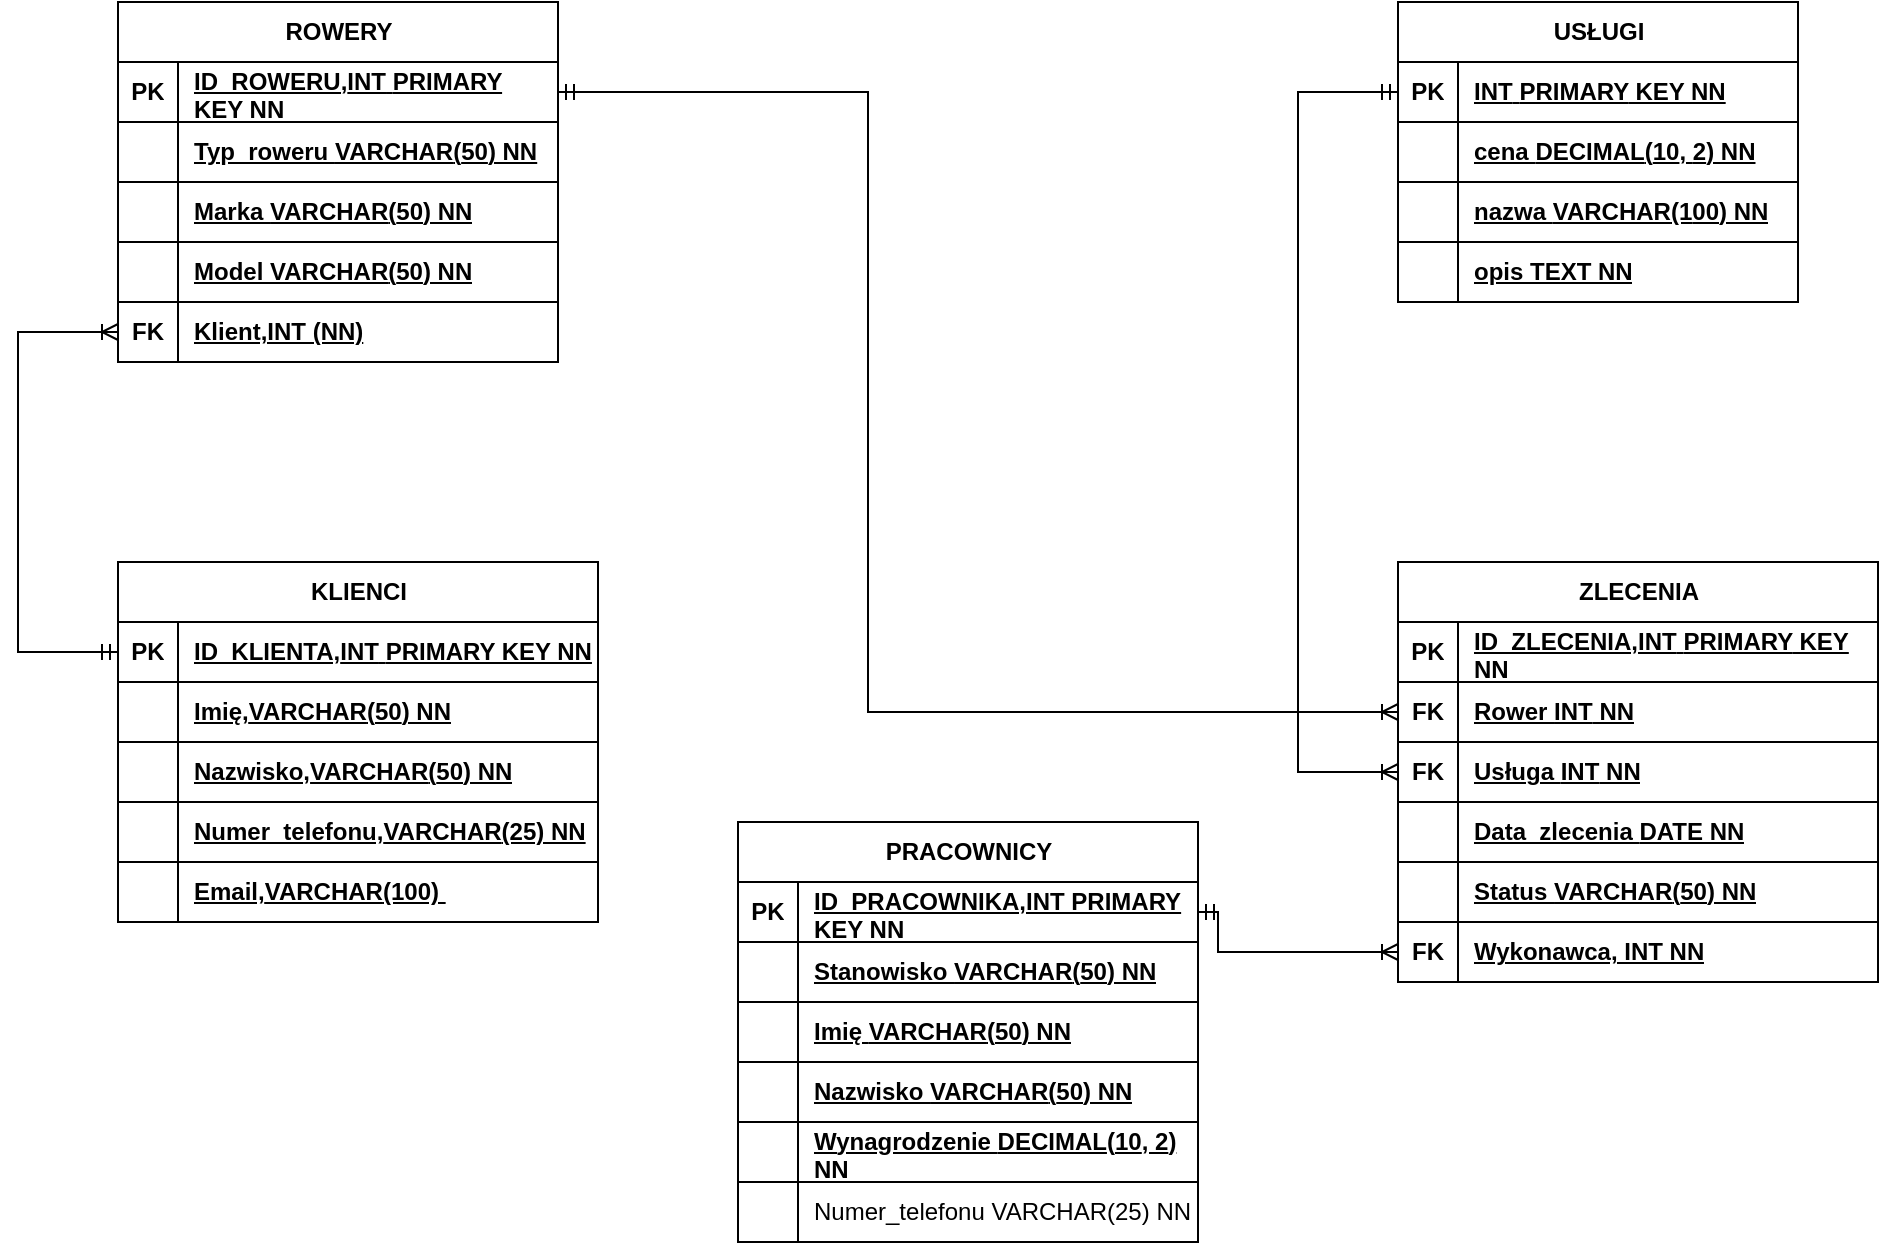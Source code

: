 <mxfile version="24.8.6">
  <diagram name="Strona-1" id="8ibdmvi7sNxHpmbqE_NX">
    <mxGraphModel dx="1434" dy="774" grid="1" gridSize="10" guides="1" tooltips="1" connect="1" arrows="1" fold="1" page="1" pageScale="1" pageWidth="827" pageHeight="1169" math="0" shadow="0">
      <root>
        <mxCell id="0" />
        <mxCell id="1" parent="0" />
        <mxCell id="iEeEjpg9sRzOM_EjDPLy-1" value="ROWERY" style="shape=table;startSize=30;container=1;collapsible=1;childLayout=tableLayout;fixedRows=1;rowLines=0;fontStyle=1;align=center;resizeLast=1;html=1;" parent="1" vertex="1">
          <mxGeometry x="120" y="40" width="220" height="180" as="geometry" />
        </mxCell>
        <mxCell id="iEeEjpg9sRzOM_EjDPLy-62" style="shape=tableRow;horizontal=0;startSize=0;swimlaneHead=0;swimlaneBody=0;fillColor=none;collapsible=0;dropTarget=0;points=[[0,0.5],[1,0.5]];portConstraint=eastwest;top=0;left=0;right=0;bottom=1;" parent="iEeEjpg9sRzOM_EjDPLy-1" vertex="1">
          <mxGeometry y="30" width="220" height="30" as="geometry" />
        </mxCell>
        <mxCell id="iEeEjpg9sRzOM_EjDPLy-63" value="PK" style="shape=partialRectangle;connectable=0;fillColor=none;top=0;left=0;bottom=0;right=0;fontStyle=1;overflow=hidden;whiteSpace=wrap;html=1;" parent="iEeEjpg9sRzOM_EjDPLy-62" vertex="1">
          <mxGeometry width="30" height="30" as="geometry">
            <mxRectangle width="30" height="30" as="alternateBounds" />
          </mxGeometry>
        </mxCell>
        <mxCell id="iEeEjpg9sRzOM_EjDPLy-64" value="ID_ROWERU,&lt;span class=&quot;hljs-type&quot;&gt;INT&lt;/span&gt; &lt;span class=&quot;hljs-keyword&quot;&gt;PRIMARY&lt;/span&gt; KEY NN" style="shape=partialRectangle;connectable=0;fillColor=none;top=0;left=0;bottom=0;right=0;align=left;spacingLeft=6;fontStyle=5;overflow=hidden;whiteSpace=wrap;html=1;" parent="iEeEjpg9sRzOM_EjDPLy-62" vertex="1">
          <mxGeometry x="30" width="190" height="30" as="geometry">
            <mxRectangle width="190" height="30" as="alternateBounds" />
          </mxGeometry>
        </mxCell>
        <mxCell id="iEeEjpg9sRzOM_EjDPLy-59" style="shape=tableRow;horizontal=0;startSize=0;swimlaneHead=0;swimlaneBody=0;fillColor=none;collapsible=0;dropTarget=0;points=[[0,0.5],[1,0.5]];portConstraint=eastwest;top=0;left=0;right=0;bottom=1;" parent="iEeEjpg9sRzOM_EjDPLy-1" vertex="1">
          <mxGeometry y="60" width="220" height="30" as="geometry" />
        </mxCell>
        <mxCell id="iEeEjpg9sRzOM_EjDPLy-60" style="shape=partialRectangle;connectable=0;fillColor=none;top=0;left=0;bottom=0;right=0;fontStyle=1;overflow=hidden;whiteSpace=wrap;html=1;" parent="iEeEjpg9sRzOM_EjDPLy-59" vertex="1">
          <mxGeometry width="30" height="30" as="geometry">
            <mxRectangle width="30" height="30" as="alternateBounds" />
          </mxGeometry>
        </mxCell>
        <mxCell id="iEeEjpg9sRzOM_EjDPLy-61" value="Typ_roweru&amp;nbsp;&lt;span class=&quot;hljs-type&quot;&gt;VARCHAR&lt;/span&gt;(&lt;span class=&quot;hljs-number&quot;&gt;50&lt;/span&gt;) NN" style="shape=partialRectangle;connectable=0;fillColor=none;top=0;left=0;bottom=0;right=0;align=left;spacingLeft=6;fontStyle=5;overflow=hidden;whiteSpace=wrap;html=1;" parent="iEeEjpg9sRzOM_EjDPLy-59" vertex="1">
          <mxGeometry x="30" width="190" height="30" as="geometry">
            <mxRectangle width="190" height="30" as="alternateBounds" />
          </mxGeometry>
        </mxCell>
        <mxCell id="iEeEjpg9sRzOM_EjDPLy-21" style="shape=tableRow;horizontal=0;startSize=0;swimlaneHead=0;swimlaneBody=0;fillColor=none;collapsible=0;dropTarget=0;points=[[0,0.5],[1,0.5]];portConstraint=eastwest;top=0;left=0;right=0;bottom=1;" parent="iEeEjpg9sRzOM_EjDPLy-1" vertex="1">
          <mxGeometry y="90" width="220" height="30" as="geometry" />
        </mxCell>
        <mxCell id="iEeEjpg9sRzOM_EjDPLy-22" value="" style="shape=partialRectangle;connectable=0;fillColor=none;top=0;left=0;bottom=0;right=0;fontStyle=1;overflow=hidden;whiteSpace=wrap;html=1;" parent="iEeEjpg9sRzOM_EjDPLy-21" vertex="1">
          <mxGeometry width="30" height="30" as="geometry">
            <mxRectangle width="30" height="30" as="alternateBounds" />
          </mxGeometry>
        </mxCell>
        <mxCell id="iEeEjpg9sRzOM_EjDPLy-23" value="Marka&amp;nbsp;&lt;span class=&quot;hljs-type&quot;&gt;VARCHAR&lt;/span&gt;(&lt;span class=&quot;hljs-number&quot;&gt;50&lt;/span&gt;) NN" style="shape=partialRectangle;connectable=0;fillColor=none;top=0;left=0;bottom=0;right=0;align=left;spacingLeft=6;fontStyle=5;overflow=hidden;whiteSpace=wrap;html=1;" parent="iEeEjpg9sRzOM_EjDPLy-21" vertex="1">
          <mxGeometry x="30" width="190" height="30" as="geometry">
            <mxRectangle width="190" height="30" as="alternateBounds" />
          </mxGeometry>
        </mxCell>
        <mxCell id="iEeEjpg9sRzOM_EjDPLy-18" style="shape=tableRow;horizontal=0;startSize=0;swimlaneHead=0;swimlaneBody=0;fillColor=none;collapsible=0;dropTarget=0;points=[[0,0.5],[1,0.5]];portConstraint=eastwest;top=0;left=0;right=0;bottom=1;" parent="iEeEjpg9sRzOM_EjDPLy-1" vertex="1">
          <mxGeometry y="120" width="220" height="30" as="geometry" />
        </mxCell>
        <mxCell id="iEeEjpg9sRzOM_EjDPLy-19" value="" style="shape=partialRectangle;connectable=0;fillColor=none;top=0;left=0;bottom=0;right=0;fontStyle=1;overflow=hidden;whiteSpace=wrap;html=1;" parent="iEeEjpg9sRzOM_EjDPLy-18" vertex="1">
          <mxGeometry width="30" height="30" as="geometry">
            <mxRectangle width="30" height="30" as="alternateBounds" />
          </mxGeometry>
        </mxCell>
        <mxCell id="iEeEjpg9sRzOM_EjDPLy-20" value="Model&amp;nbsp;&lt;span class=&quot;hljs-type&quot;&gt;VARCHAR&lt;/span&gt;(&lt;span class=&quot;hljs-number&quot;&gt;50&lt;/span&gt;) NN" style="shape=partialRectangle;connectable=0;fillColor=none;top=0;left=0;bottom=0;right=0;align=left;spacingLeft=6;fontStyle=5;overflow=hidden;whiteSpace=wrap;html=1;" parent="iEeEjpg9sRzOM_EjDPLy-18" vertex="1">
          <mxGeometry x="30" width="190" height="30" as="geometry">
            <mxRectangle width="190" height="30" as="alternateBounds" />
          </mxGeometry>
        </mxCell>
        <mxCell id="iEeEjpg9sRzOM_EjDPLy-2" value="" style="shape=tableRow;horizontal=0;startSize=0;swimlaneHead=0;swimlaneBody=0;fillColor=none;collapsible=0;dropTarget=0;points=[[0,0.5],[1,0.5]];portConstraint=eastwest;top=0;left=0;right=0;bottom=1;" parent="iEeEjpg9sRzOM_EjDPLy-1" vertex="1">
          <mxGeometry y="150" width="220" height="30" as="geometry" />
        </mxCell>
        <mxCell id="iEeEjpg9sRzOM_EjDPLy-3" value="FK" style="shape=partialRectangle;connectable=0;fillColor=none;top=0;left=0;bottom=0;right=0;fontStyle=1;overflow=hidden;whiteSpace=wrap;html=1;" parent="iEeEjpg9sRzOM_EjDPLy-2" vertex="1">
          <mxGeometry width="30" height="30" as="geometry">
            <mxRectangle width="30" height="30" as="alternateBounds" />
          </mxGeometry>
        </mxCell>
        <mxCell id="iEeEjpg9sRzOM_EjDPLy-4" value="Klient,INT (NN)" style="shape=partialRectangle;connectable=0;fillColor=none;top=0;left=0;bottom=0;right=0;align=left;spacingLeft=6;fontStyle=5;overflow=hidden;whiteSpace=wrap;html=1;" parent="iEeEjpg9sRzOM_EjDPLy-2" vertex="1">
          <mxGeometry x="30" width="190" height="30" as="geometry">
            <mxRectangle width="190" height="30" as="alternateBounds" />
          </mxGeometry>
        </mxCell>
        <mxCell id="iEeEjpg9sRzOM_EjDPLy-65" value="KLIENCI" style="shape=table;startSize=30;container=1;collapsible=1;childLayout=tableLayout;fixedRows=1;rowLines=0;fontStyle=1;align=center;resizeLast=1;html=1;" parent="1" vertex="1">
          <mxGeometry x="120" y="320" width="240" height="180" as="geometry" />
        </mxCell>
        <mxCell id="iEeEjpg9sRzOM_EjDPLy-90" style="shape=tableRow;horizontal=0;startSize=0;swimlaneHead=0;swimlaneBody=0;fillColor=none;collapsible=0;dropTarget=0;points=[[0,0.5],[1,0.5]];portConstraint=eastwest;top=0;left=0;right=0;bottom=1;" parent="iEeEjpg9sRzOM_EjDPLy-65" vertex="1">
          <mxGeometry y="30" width="240" height="30" as="geometry" />
        </mxCell>
        <mxCell id="iEeEjpg9sRzOM_EjDPLy-91" value="PK" style="shape=partialRectangle;connectable=0;fillColor=none;top=0;left=0;bottom=0;right=0;fontStyle=1;overflow=hidden;whiteSpace=wrap;html=1;" parent="iEeEjpg9sRzOM_EjDPLy-90" vertex="1">
          <mxGeometry width="30" height="30" as="geometry">
            <mxRectangle width="30" height="30" as="alternateBounds" />
          </mxGeometry>
        </mxCell>
        <mxCell id="iEeEjpg9sRzOM_EjDPLy-92" value="ID_KLIENTA,&lt;span class=&quot;hljs-type&quot;&gt;INT&lt;/span&gt; &lt;span class=&quot;hljs-keyword&quot;&gt;PRIMARY&lt;/span&gt; KEY NN" style="shape=partialRectangle;connectable=0;fillColor=none;top=0;left=0;bottom=0;right=0;align=left;spacingLeft=6;fontStyle=5;overflow=hidden;whiteSpace=wrap;html=1;" parent="iEeEjpg9sRzOM_EjDPLy-90" vertex="1">
          <mxGeometry x="30" width="210" height="30" as="geometry">
            <mxRectangle width="210" height="30" as="alternateBounds" />
          </mxGeometry>
        </mxCell>
        <mxCell id="iEeEjpg9sRzOM_EjDPLy-87" style="shape=tableRow;horizontal=0;startSize=0;swimlaneHead=0;swimlaneBody=0;fillColor=none;collapsible=0;dropTarget=0;points=[[0,0.5],[1,0.5]];portConstraint=eastwest;top=0;left=0;right=0;bottom=1;" parent="iEeEjpg9sRzOM_EjDPLy-65" vertex="1">
          <mxGeometry y="60" width="240" height="30" as="geometry" />
        </mxCell>
        <mxCell id="iEeEjpg9sRzOM_EjDPLy-88" style="shape=partialRectangle;connectable=0;fillColor=none;top=0;left=0;bottom=0;right=0;fontStyle=1;overflow=hidden;whiteSpace=wrap;html=1;" parent="iEeEjpg9sRzOM_EjDPLy-87" vertex="1">
          <mxGeometry width="30" height="30" as="geometry">
            <mxRectangle width="30" height="30" as="alternateBounds" />
          </mxGeometry>
        </mxCell>
        <mxCell id="iEeEjpg9sRzOM_EjDPLy-89" value="Imię,&lt;span class=&quot;hljs-type&quot;&gt;VARCHAR&lt;/span&gt;(&lt;span class=&quot;hljs-number&quot;&gt;50&lt;/span&gt;) NN" style="shape=partialRectangle;connectable=0;fillColor=none;top=0;left=0;bottom=0;right=0;align=left;spacingLeft=6;fontStyle=5;overflow=hidden;whiteSpace=wrap;html=1;" parent="iEeEjpg9sRzOM_EjDPLy-87" vertex="1">
          <mxGeometry x="30" width="210" height="30" as="geometry">
            <mxRectangle width="210" height="30" as="alternateBounds" />
          </mxGeometry>
        </mxCell>
        <mxCell id="iEeEjpg9sRzOM_EjDPLy-84" style="shape=tableRow;horizontal=0;startSize=0;swimlaneHead=0;swimlaneBody=0;fillColor=none;collapsible=0;dropTarget=0;points=[[0,0.5],[1,0.5]];portConstraint=eastwest;top=0;left=0;right=0;bottom=1;" parent="iEeEjpg9sRzOM_EjDPLy-65" vertex="1">
          <mxGeometry y="90" width="240" height="30" as="geometry" />
        </mxCell>
        <mxCell id="iEeEjpg9sRzOM_EjDPLy-85" style="shape=partialRectangle;connectable=0;fillColor=none;top=0;left=0;bottom=0;right=0;fontStyle=1;overflow=hidden;whiteSpace=wrap;html=1;" parent="iEeEjpg9sRzOM_EjDPLy-84" vertex="1">
          <mxGeometry width="30" height="30" as="geometry">
            <mxRectangle width="30" height="30" as="alternateBounds" />
          </mxGeometry>
        </mxCell>
        <mxCell id="iEeEjpg9sRzOM_EjDPLy-86" value="Nazwisko,&lt;span class=&quot;hljs-type&quot;&gt;VARCHAR&lt;/span&gt;(&lt;span class=&quot;hljs-number&quot;&gt;50&lt;/span&gt;) NN" style="shape=partialRectangle;connectable=0;fillColor=none;top=0;left=0;bottom=0;right=0;align=left;spacingLeft=6;fontStyle=5;overflow=hidden;whiteSpace=wrap;html=1;" parent="iEeEjpg9sRzOM_EjDPLy-84" vertex="1">
          <mxGeometry x="30" width="210" height="30" as="geometry">
            <mxRectangle width="210" height="30" as="alternateBounds" />
          </mxGeometry>
        </mxCell>
        <mxCell id="iEeEjpg9sRzOM_EjDPLy-81" style="shape=tableRow;horizontal=0;startSize=0;swimlaneHead=0;swimlaneBody=0;fillColor=none;collapsible=0;dropTarget=0;points=[[0,0.5],[1,0.5]];portConstraint=eastwest;top=0;left=0;right=0;bottom=1;" parent="iEeEjpg9sRzOM_EjDPLy-65" vertex="1">
          <mxGeometry y="120" width="240" height="30" as="geometry" />
        </mxCell>
        <mxCell id="iEeEjpg9sRzOM_EjDPLy-82" style="shape=partialRectangle;connectable=0;fillColor=none;top=0;left=0;bottom=0;right=0;fontStyle=1;overflow=hidden;whiteSpace=wrap;html=1;" parent="iEeEjpg9sRzOM_EjDPLy-81" vertex="1">
          <mxGeometry width="30" height="30" as="geometry">
            <mxRectangle width="30" height="30" as="alternateBounds" />
          </mxGeometry>
        </mxCell>
        <mxCell id="iEeEjpg9sRzOM_EjDPLy-83" value="Numer_telefonu,&lt;span class=&quot;hljs-type&quot;&gt;VARCHAR&lt;/span&gt;(25) NN" style="shape=partialRectangle;connectable=0;fillColor=none;top=0;left=0;bottom=0;right=0;align=left;spacingLeft=6;fontStyle=5;overflow=hidden;whiteSpace=wrap;html=1;" parent="iEeEjpg9sRzOM_EjDPLy-81" vertex="1">
          <mxGeometry x="30" width="210" height="30" as="geometry">
            <mxRectangle width="210" height="30" as="alternateBounds" />
          </mxGeometry>
        </mxCell>
        <mxCell id="iEeEjpg9sRzOM_EjDPLy-78" style="shape=tableRow;horizontal=0;startSize=0;swimlaneHead=0;swimlaneBody=0;fillColor=none;collapsible=0;dropTarget=0;points=[[0,0.5],[1,0.5]];portConstraint=eastwest;top=0;left=0;right=0;bottom=1;" parent="iEeEjpg9sRzOM_EjDPLy-65" vertex="1">
          <mxGeometry y="150" width="240" height="30" as="geometry" />
        </mxCell>
        <mxCell id="iEeEjpg9sRzOM_EjDPLy-79" style="shape=partialRectangle;connectable=0;fillColor=none;top=0;left=0;bottom=0;right=0;fontStyle=1;overflow=hidden;whiteSpace=wrap;html=1;" parent="iEeEjpg9sRzOM_EjDPLy-78" vertex="1">
          <mxGeometry width="30" height="30" as="geometry">
            <mxRectangle width="30" height="30" as="alternateBounds" />
          </mxGeometry>
        </mxCell>
        <mxCell id="iEeEjpg9sRzOM_EjDPLy-80" value="Email,&lt;span class=&quot;hljs-type&quot;&gt;VARCHAR&lt;/span&gt;(100)&amp;nbsp;" style="shape=partialRectangle;connectable=0;fillColor=none;top=0;left=0;bottom=0;right=0;align=left;spacingLeft=6;fontStyle=5;overflow=hidden;whiteSpace=wrap;html=1;" parent="iEeEjpg9sRzOM_EjDPLy-78" vertex="1">
          <mxGeometry x="30" width="210" height="30" as="geometry">
            <mxRectangle width="210" height="30" as="alternateBounds" />
          </mxGeometry>
        </mxCell>
        <mxCell id="iEeEjpg9sRzOM_EjDPLy-109" value="USŁUGI" style="shape=table;startSize=30;container=1;collapsible=1;childLayout=tableLayout;fixedRows=1;rowLines=0;fontStyle=1;align=center;resizeLast=1;html=1;" parent="1" vertex="1">
          <mxGeometry x="760" y="40" width="200" height="150" as="geometry" />
        </mxCell>
        <mxCell id="iEeEjpg9sRzOM_EjDPLy-110" style="shape=tableRow;horizontal=0;startSize=0;swimlaneHead=0;swimlaneBody=0;fillColor=none;collapsible=0;dropTarget=0;points=[[0,0.5],[1,0.5]];portConstraint=eastwest;top=0;left=0;right=0;bottom=1;" parent="iEeEjpg9sRzOM_EjDPLy-109" vertex="1">
          <mxGeometry y="30" width="200" height="30" as="geometry" />
        </mxCell>
        <mxCell id="iEeEjpg9sRzOM_EjDPLy-111" value="PK" style="shape=partialRectangle;connectable=0;fillColor=none;top=0;left=0;bottom=0;right=0;fontStyle=1;overflow=hidden;whiteSpace=wrap;html=1;" parent="iEeEjpg9sRzOM_EjDPLy-110" vertex="1">
          <mxGeometry width="30" height="30" as="geometry">
            <mxRectangle width="30" height="30" as="alternateBounds" />
          </mxGeometry>
        </mxCell>
        <mxCell id="iEeEjpg9sRzOM_EjDPLy-112" value="&lt;span class=&quot;hljs-type&quot;&gt;INT&lt;/span&gt; &lt;span class=&quot;hljs-keyword&quot;&gt;PRIMARY&lt;/span&gt; KEY NN" style="shape=partialRectangle;connectable=0;fillColor=none;top=0;left=0;bottom=0;right=0;align=left;spacingLeft=6;fontStyle=5;overflow=hidden;whiteSpace=wrap;html=1;" parent="iEeEjpg9sRzOM_EjDPLy-110" vertex="1">
          <mxGeometry x="30" width="170" height="30" as="geometry">
            <mxRectangle width="170" height="30" as="alternateBounds" />
          </mxGeometry>
        </mxCell>
        <mxCell id="iEeEjpg9sRzOM_EjDPLy-113" style="shape=tableRow;horizontal=0;startSize=0;swimlaneHead=0;swimlaneBody=0;fillColor=none;collapsible=0;dropTarget=0;points=[[0,0.5],[1,0.5]];portConstraint=eastwest;top=0;left=0;right=0;bottom=1;" parent="iEeEjpg9sRzOM_EjDPLy-109" vertex="1">
          <mxGeometry y="60" width="200" height="30" as="geometry" />
        </mxCell>
        <mxCell id="iEeEjpg9sRzOM_EjDPLy-114" style="shape=partialRectangle;connectable=0;fillColor=none;top=0;left=0;bottom=0;right=0;fontStyle=1;overflow=hidden;whiteSpace=wrap;html=1;" parent="iEeEjpg9sRzOM_EjDPLy-113" vertex="1">
          <mxGeometry width="30" height="30" as="geometry">
            <mxRectangle width="30" height="30" as="alternateBounds" />
          </mxGeometry>
        </mxCell>
        <mxCell id="iEeEjpg9sRzOM_EjDPLy-115" value="cena&amp;nbsp;&lt;span class=&quot;hljs-type&quot;&gt;DECIMAL&lt;/span&gt;(&lt;span class=&quot;hljs-number&quot;&gt;10&lt;/span&gt;, &lt;span class=&quot;hljs-number&quot;&gt;2&lt;/span&gt;) NN" style="shape=partialRectangle;connectable=0;fillColor=none;top=0;left=0;bottom=0;right=0;align=left;spacingLeft=6;fontStyle=5;overflow=hidden;whiteSpace=wrap;html=1;" parent="iEeEjpg9sRzOM_EjDPLy-113" vertex="1">
          <mxGeometry x="30" width="170" height="30" as="geometry">
            <mxRectangle width="170" height="30" as="alternateBounds" />
          </mxGeometry>
        </mxCell>
        <mxCell id="iEeEjpg9sRzOM_EjDPLy-116" style="shape=tableRow;horizontal=0;startSize=0;swimlaneHead=0;swimlaneBody=0;fillColor=none;collapsible=0;dropTarget=0;points=[[0,0.5],[1,0.5]];portConstraint=eastwest;top=0;left=0;right=0;bottom=1;" parent="iEeEjpg9sRzOM_EjDPLy-109" vertex="1">
          <mxGeometry y="90" width="200" height="30" as="geometry" />
        </mxCell>
        <mxCell id="iEeEjpg9sRzOM_EjDPLy-117" value="" style="shape=partialRectangle;connectable=0;fillColor=none;top=0;left=0;bottom=0;right=0;fontStyle=1;overflow=hidden;whiteSpace=wrap;html=1;" parent="iEeEjpg9sRzOM_EjDPLy-116" vertex="1">
          <mxGeometry width="30" height="30" as="geometry">
            <mxRectangle width="30" height="30" as="alternateBounds" />
          </mxGeometry>
        </mxCell>
        <mxCell id="iEeEjpg9sRzOM_EjDPLy-118" value="nazwa&amp;nbsp;&lt;span class=&quot;hljs-type&quot;&gt;VARCHAR&lt;/span&gt;(1&lt;span class=&quot;hljs-number&quot;&gt;00&lt;/span&gt;) NN" style="shape=partialRectangle;connectable=0;fillColor=none;top=0;left=0;bottom=0;right=0;align=left;spacingLeft=6;fontStyle=5;overflow=hidden;whiteSpace=wrap;html=1;" parent="iEeEjpg9sRzOM_EjDPLy-116" vertex="1">
          <mxGeometry x="30" width="170" height="30" as="geometry">
            <mxRectangle width="170" height="30" as="alternateBounds" />
          </mxGeometry>
        </mxCell>
        <mxCell id="iEeEjpg9sRzOM_EjDPLy-119" style="shape=tableRow;horizontal=0;startSize=0;swimlaneHead=0;swimlaneBody=0;fillColor=none;collapsible=0;dropTarget=0;points=[[0,0.5],[1,0.5]];portConstraint=eastwest;top=0;left=0;right=0;bottom=1;" parent="iEeEjpg9sRzOM_EjDPLy-109" vertex="1">
          <mxGeometry y="120" width="200" height="30" as="geometry" />
        </mxCell>
        <mxCell id="iEeEjpg9sRzOM_EjDPLy-120" value="" style="shape=partialRectangle;connectable=0;fillColor=none;top=0;left=0;bottom=0;right=0;fontStyle=1;overflow=hidden;whiteSpace=wrap;html=1;" parent="iEeEjpg9sRzOM_EjDPLy-119" vertex="1">
          <mxGeometry width="30" height="30" as="geometry">
            <mxRectangle width="30" height="30" as="alternateBounds" />
          </mxGeometry>
        </mxCell>
        <mxCell id="iEeEjpg9sRzOM_EjDPLy-121" value="opis TEXT NN" style="shape=partialRectangle;connectable=0;fillColor=none;top=0;left=0;bottom=0;right=0;align=left;spacingLeft=6;fontStyle=5;overflow=hidden;whiteSpace=wrap;html=1;" parent="iEeEjpg9sRzOM_EjDPLy-119" vertex="1">
          <mxGeometry x="30" width="170" height="30" as="geometry">
            <mxRectangle width="170" height="30" as="alternateBounds" />
          </mxGeometry>
        </mxCell>
        <mxCell id="iEeEjpg9sRzOM_EjDPLy-125" value="ZLECENIA" style="shape=table;startSize=30;container=1;collapsible=1;childLayout=tableLayout;fixedRows=1;rowLines=0;fontStyle=1;align=center;resizeLast=1;html=1;" parent="1" vertex="1">
          <mxGeometry x="760" y="320" width="240" height="210" as="geometry" />
        </mxCell>
        <mxCell id="iEeEjpg9sRzOM_EjDPLy-126" style="shape=tableRow;horizontal=0;startSize=0;swimlaneHead=0;swimlaneBody=0;fillColor=none;collapsible=0;dropTarget=0;points=[[0,0.5],[1,0.5]];portConstraint=eastwest;top=0;left=0;right=0;bottom=1;" parent="iEeEjpg9sRzOM_EjDPLy-125" vertex="1">
          <mxGeometry y="30" width="240" height="30" as="geometry" />
        </mxCell>
        <mxCell id="iEeEjpg9sRzOM_EjDPLy-127" value="PK" style="shape=partialRectangle;connectable=0;fillColor=none;top=0;left=0;bottom=0;right=0;fontStyle=1;overflow=hidden;whiteSpace=wrap;html=1;" parent="iEeEjpg9sRzOM_EjDPLy-126" vertex="1">
          <mxGeometry width="30" height="30" as="geometry">
            <mxRectangle width="30" height="30" as="alternateBounds" />
          </mxGeometry>
        </mxCell>
        <mxCell id="iEeEjpg9sRzOM_EjDPLy-128" value="ID_ZLECENIA,&lt;span class=&quot;hljs-type&quot;&gt;INT&lt;/span&gt; &lt;span class=&quot;hljs-keyword&quot;&gt;PRIMARY&lt;/span&gt; KEY NN" style="shape=partialRectangle;connectable=0;fillColor=none;top=0;left=0;bottom=0;right=0;align=left;spacingLeft=6;fontStyle=5;overflow=hidden;whiteSpace=wrap;html=1;" parent="iEeEjpg9sRzOM_EjDPLy-126" vertex="1">
          <mxGeometry x="30" width="210" height="30" as="geometry">
            <mxRectangle width="210" height="30" as="alternateBounds" />
          </mxGeometry>
        </mxCell>
        <mxCell id="iEeEjpg9sRzOM_EjDPLy-129" style="shape=tableRow;horizontal=0;startSize=0;swimlaneHead=0;swimlaneBody=0;fillColor=none;collapsible=0;dropTarget=0;points=[[0,0.5],[1,0.5]];portConstraint=eastwest;top=0;left=0;right=0;bottom=1;" parent="iEeEjpg9sRzOM_EjDPLy-125" vertex="1">
          <mxGeometry y="60" width="240" height="30" as="geometry" />
        </mxCell>
        <mxCell id="iEeEjpg9sRzOM_EjDPLy-130" value="FK" style="shape=partialRectangle;connectable=0;fillColor=none;top=0;left=0;bottom=0;right=0;fontStyle=1;overflow=hidden;whiteSpace=wrap;html=1;" parent="iEeEjpg9sRzOM_EjDPLy-129" vertex="1">
          <mxGeometry width="30" height="30" as="geometry">
            <mxRectangle width="30" height="30" as="alternateBounds" />
          </mxGeometry>
        </mxCell>
        <mxCell id="iEeEjpg9sRzOM_EjDPLy-131" value="Rower&amp;nbsp;&lt;span class=&quot;hljs-type&quot;&gt;INT&lt;/span&gt; NN" style="shape=partialRectangle;connectable=0;fillColor=none;top=0;left=0;bottom=0;right=0;align=left;spacingLeft=6;fontStyle=5;overflow=hidden;whiteSpace=wrap;html=1;" parent="iEeEjpg9sRzOM_EjDPLy-129" vertex="1">
          <mxGeometry x="30" width="210" height="30" as="geometry">
            <mxRectangle width="210" height="30" as="alternateBounds" />
          </mxGeometry>
        </mxCell>
        <mxCell id="iEeEjpg9sRzOM_EjDPLy-132" style="shape=tableRow;horizontal=0;startSize=0;swimlaneHead=0;swimlaneBody=0;fillColor=none;collapsible=0;dropTarget=0;points=[[0,0.5],[1,0.5]];portConstraint=eastwest;top=0;left=0;right=0;bottom=1;" parent="iEeEjpg9sRzOM_EjDPLy-125" vertex="1">
          <mxGeometry y="90" width="240" height="30" as="geometry" />
        </mxCell>
        <mxCell id="iEeEjpg9sRzOM_EjDPLy-133" value="FK" style="shape=partialRectangle;connectable=0;fillColor=none;top=0;left=0;bottom=0;right=0;fontStyle=1;overflow=hidden;whiteSpace=wrap;html=1;" parent="iEeEjpg9sRzOM_EjDPLy-132" vertex="1">
          <mxGeometry width="30" height="30" as="geometry">
            <mxRectangle width="30" height="30" as="alternateBounds" />
          </mxGeometry>
        </mxCell>
        <mxCell id="iEeEjpg9sRzOM_EjDPLy-134" value="Usługa&amp;nbsp;&lt;span class=&quot;hljs-type&quot;&gt;INT&lt;/span&gt; NN" style="shape=partialRectangle;connectable=0;fillColor=none;top=0;left=0;bottom=0;right=0;align=left;spacingLeft=6;fontStyle=5;overflow=hidden;whiteSpace=wrap;html=1;" parent="iEeEjpg9sRzOM_EjDPLy-132" vertex="1">
          <mxGeometry x="30" width="210" height="30" as="geometry">
            <mxRectangle width="210" height="30" as="alternateBounds" />
          </mxGeometry>
        </mxCell>
        <mxCell id="iEeEjpg9sRzOM_EjDPLy-135" style="shape=tableRow;horizontal=0;startSize=0;swimlaneHead=0;swimlaneBody=0;fillColor=none;collapsible=0;dropTarget=0;points=[[0,0.5],[1,0.5]];portConstraint=eastwest;top=0;left=0;right=0;bottom=1;" parent="iEeEjpg9sRzOM_EjDPLy-125" vertex="1">
          <mxGeometry y="120" width="240" height="30" as="geometry" />
        </mxCell>
        <mxCell id="iEeEjpg9sRzOM_EjDPLy-136" value="" style="shape=partialRectangle;connectable=0;fillColor=none;top=0;left=0;bottom=0;right=0;fontStyle=1;overflow=hidden;whiteSpace=wrap;html=1;" parent="iEeEjpg9sRzOM_EjDPLy-135" vertex="1">
          <mxGeometry width="30" height="30" as="geometry">
            <mxRectangle width="30" height="30" as="alternateBounds" />
          </mxGeometry>
        </mxCell>
        <mxCell id="iEeEjpg9sRzOM_EjDPLy-137" value="Data_zlecenia&amp;nbsp;&lt;span class=&quot;hljs-type&quot;&gt;DATE&lt;/span&gt; NN" style="shape=partialRectangle;connectable=0;fillColor=none;top=0;left=0;bottom=0;right=0;align=left;spacingLeft=6;fontStyle=5;overflow=hidden;whiteSpace=wrap;html=1;" parent="iEeEjpg9sRzOM_EjDPLy-135" vertex="1">
          <mxGeometry x="30" width="210" height="30" as="geometry">
            <mxRectangle width="210" height="30" as="alternateBounds" />
          </mxGeometry>
        </mxCell>
        <mxCell id="iEeEjpg9sRzOM_EjDPLy-138" value="" style="shape=tableRow;horizontal=0;startSize=0;swimlaneHead=0;swimlaneBody=0;fillColor=none;collapsible=0;dropTarget=0;points=[[0,0.5],[1,0.5]];portConstraint=eastwest;top=0;left=0;right=0;bottom=1;" parent="iEeEjpg9sRzOM_EjDPLy-125" vertex="1">
          <mxGeometry y="150" width="240" height="30" as="geometry" />
        </mxCell>
        <mxCell id="iEeEjpg9sRzOM_EjDPLy-139" value="" style="shape=partialRectangle;connectable=0;fillColor=none;top=0;left=0;bottom=0;right=0;fontStyle=1;overflow=hidden;whiteSpace=wrap;html=1;" parent="iEeEjpg9sRzOM_EjDPLy-138" vertex="1">
          <mxGeometry width="30" height="30" as="geometry">
            <mxRectangle width="30" height="30" as="alternateBounds" />
          </mxGeometry>
        </mxCell>
        <mxCell id="iEeEjpg9sRzOM_EjDPLy-140" value="Status&amp;nbsp;&lt;span class=&quot;hljs-type&quot;&gt;VARCHAR&lt;/span&gt;(&lt;span class=&quot;hljs-number&quot;&gt;50&lt;/span&gt;) NN" style="shape=partialRectangle;connectable=0;fillColor=none;top=0;left=0;bottom=0;right=0;align=left;spacingLeft=6;fontStyle=5;overflow=hidden;whiteSpace=wrap;html=1;" parent="iEeEjpg9sRzOM_EjDPLy-138" vertex="1">
          <mxGeometry x="30" width="210" height="30" as="geometry">
            <mxRectangle width="210" height="30" as="alternateBounds" />
          </mxGeometry>
        </mxCell>
        <mxCell id="iEeEjpg9sRzOM_EjDPLy-166" style="shape=tableRow;horizontal=0;startSize=0;swimlaneHead=0;swimlaneBody=0;fillColor=none;collapsible=0;dropTarget=0;points=[[0,0.5],[1,0.5]];portConstraint=eastwest;top=0;left=0;right=0;bottom=1;" parent="iEeEjpg9sRzOM_EjDPLy-125" vertex="1">
          <mxGeometry y="180" width="240" height="30" as="geometry" />
        </mxCell>
        <mxCell id="iEeEjpg9sRzOM_EjDPLy-167" value="FK" style="shape=partialRectangle;connectable=0;fillColor=none;top=0;left=0;bottom=0;right=0;fontStyle=1;overflow=hidden;whiteSpace=wrap;html=1;" parent="iEeEjpg9sRzOM_EjDPLy-166" vertex="1">
          <mxGeometry width="30" height="30" as="geometry">
            <mxRectangle width="30" height="30" as="alternateBounds" />
          </mxGeometry>
        </mxCell>
        <mxCell id="iEeEjpg9sRzOM_EjDPLy-168" value="Wykonawca, INT NN" style="shape=partialRectangle;connectable=0;fillColor=none;top=0;left=0;bottom=0;right=0;align=left;spacingLeft=6;fontStyle=5;overflow=hidden;whiteSpace=wrap;html=1;" parent="iEeEjpg9sRzOM_EjDPLy-166" vertex="1">
          <mxGeometry x="30" width="210" height="30" as="geometry">
            <mxRectangle width="210" height="30" as="alternateBounds" />
          </mxGeometry>
        </mxCell>
        <mxCell id="iEeEjpg9sRzOM_EjDPLy-141" value="PRACOWNICY" style="shape=table;startSize=30;container=1;collapsible=1;childLayout=tableLayout;fixedRows=1;rowLines=0;fontStyle=1;align=center;resizeLast=1;html=1;" parent="1" vertex="1">
          <mxGeometry x="430" y="450" width="230" height="210" as="geometry" />
        </mxCell>
        <mxCell id="iEeEjpg9sRzOM_EjDPLy-163" style="shape=tableRow;horizontal=0;startSize=0;swimlaneHead=0;swimlaneBody=0;fillColor=none;collapsible=0;dropTarget=0;points=[[0,0.5],[1,0.5]];portConstraint=eastwest;top=0;left=0;right=0;bottom=1;" parent="iEeEjpg9sRzOM_EjDPLy-141" vertex="1">
          <mxGeometry y="30" width="230" height="30" as="geometry" />
        </mxCell>
        <mxCell id="iEeEjpg9sRzOM_EjDPLy-164" value="PK" style="shape=partialRectangle;connectable=0;fillColor=none;top=0;left=0;bottom=0;right=0;fontStyle=1;overflow=hidden;whiteSpace=wrap;html=1;" parent="iEeEjpg9sRzOM_EjDPLy-163" vertex="1">
          <mxGeometry width="30" height="30" as="geometry">
            <mxRectangle width="30" height="30" as="alternateBounds" />
          </mxGeometry>
        </mxCell>
        <mxCell id="iEeEjpg9sRzOM_EjDPLy-165" value="ID_PRACOWNIKA,INT PRIMARY KEY NN" style="shape=partialRectangle;connectable=0;fillColor=none;top=0;left=0;bottom=0;right=0;align=left;spacingLeft=6;fontStyle=5;overflow=hidden;whiteSpace=wrap;html=1;" parent="iEeEjpg9sRzOM_EjDPLy-163" vertex="1">
          <mxGeometry x="30" width="200" height="30" as="geometry">
            <mxRectangle width="200" height="30" as="alternateBounds" />
          </mxGeometry>
        </mxCell>
        <mxCell id="iEeEjpg9sRzOM_EjDPLy-160" style="shape=tableRow;horizontal=0;startSize=0;swimlaneHead=0;swimlaneBody=0;fillColor=none;collapsible=0;dropTarget=0;points=[[0,0.5],[1,0.5]];portConstraint=eastwest;top=0;left=0;right=0;bottom=1;" parent="iEeEjpg9sRzOM_EjDPLy-141" vertex="1">
          <mxGeometry y="60" width="230" height="30" as="geometry" />
        </mxCell>
        <mxCell id="iEeEjpg9sRzOM_EjDPLy-161" style="shape=partialRectangle;connectable=0;fillColor=none;top=0;left=0;bottom=0;right=0;fontStyle=1;overflow=hidden;whiteSpace=wrap;html=1;" parent="iEeEjpg9sRzOM_EjDPLy-160" vertex="1">
          <mxGeometry width="30" height="30" as="geometry">
            <mxRectangle width="30" height="30" as="alternateBounds" />
          </mxGeometry>
        </mxCell>
        <mxCell id="iEeEjpg9sRzOM_EjDPLy-162" value="Stanowisko&amp;nbsp;&lt;span class=&quot;hljs-type&quot;&gt;VARCHAR&lt;/span&gt;(&lt;span class=&quot;hljs-number&quot;&gt;50&lt;/span&gt;) NN" style="shape=partialRectangle;connectable=0;fillColor=none;top=0;left=0;bottom=0;right=0;align=left;spacingLeft=6;fontStyle=5;overflow=hidden;whiteSpace=wrap;html=1;" parent="iEeEjpg9sRzOM_EjDPLy-160" vertex="1">
          <mxGeometry x="30" width="200" height="30" as="geometry">
            <mxRectangle width="200" height="30" as="alternateBounds" />
          </mxGeometry>
        </mxCell>
        <mxCell id="iEeEjpg9sRzOM_EjDPLy-157" style="shape=tableRow;horizontal=0;startSize=0;swimlaneHead=0;swimlaneBody=0;fillColor=none;collapsible=0;dropTarget=0;points=[[0,0.5],[1,0.5]];portConstraint=eastwest;top=0;left=0;right=0;bottom=1;" parent="iEeEjpg9sRzOM_EjDPLy-141" vertex="1">
          <mxGeometry y="90" width="230" height="30" as="geometry" />
        </mxCell>
        <mxCell id="iEeEjpg9sRzOM_EjDPLy-158" style="shape=partialRectangle;connectable=0;fillColor=none;top=0;left=0;bottom=0;right=0;fontStyle=1;overflow=hidden;whiteSpace=wrap;html=1;" parent="iEeEjpg9sRzOM_EjDPLy-157" vertex="1">
          <mxGeometry width="30" height="30" as="geometry">
            <mxRectangle width="30" height="30" as="alternateBounds" />
          </mxGeometry>
        </mxCell>
        <mxCell id="iEeEjpg9sRzOM_EjDPLy-159" value="Imię&amp;nbsp;&lt;span class=&quot;hljs-type&quot;&gt;VARCHAR&lt;/span&gt;(&lt;span class=&quot;hljs-number&quot;&gt;50&lt;/span&gt;) NN" style="shape=partialRectangle;connectable=0;fillColor=none;top=0;left=0;bottom=0;right=0;align=left;spacingLeft=6;fontStyle=5;overflow=hidden;whiteSpace=wrap;html=1;" parent="iEeEjpg9sRzOM_EjDPLy-157" vertex="1">
          <mxGeometry x="30" width="200" height="30" as="geometry">
            <mxRectangle width="200" height="30" as="alternateBounds" />
          </mxGeometry>
        </mxCell>
        <mxCell id="iEeEjpg9sRzOM_EjDPLy-154" style="shape=tableRow;horizontal=0;startSize=0;swimlaneHead=0;swimlaneBody=0;fillColor=none;collapsible=0;dropTarget=0;points=[[0,0.5],[1,0.5]];portConstraint=eastwest;top=0;left=0;right=0;bottom=1;" parent="iEeEjpg9sRzOM_EjDPLy-141" vertex="1">
          <mxGeometry y="120" width="230" height="30" as="geometry" />
        </mxCell>
        <mxCell id="iEeEjpg9sRzOM_EjDPLy-155" style="shape=partialRectangle;connectable=0;fillColor=none;top=0;left=0;bottom=0;right=0;fontStyle=1;overflow=hidden;whiteSpace=wrap;html=1;" parent="iEeEjpg9sRzOM_EjDPLy-154" vertex="1">
          <mxGeometry width="30" height="30" as="geometry">
            <mxRectangle width="30" height="30" as="alternateBounds" />
          </mxGeometry>
        </mxCell>
        <mxCell id="iEeEjpg9sRzOM_EjDPLy-156" value="Nazwisko&amp;nbsp;&lt;span class=&quot;hljs-type&quot;&gt;VARCHAR&lt;/span&gt;(&lt;span class=&quot;hljs-number&quot;&gt;50&lt;/span&gt;) NN" style="shape=partialRectangle;connectable=0;fillColor=none;top=0;left=0;bottom=0;right=0;align=left;spacingLeft=6;fontStyle=5;overflow=hidden;whiteSpace=wrap;html=1;" parent="iEeEjpg9sRzOM_EjDPLy-154" vertex="1">
          <mxGeometry x="30" width="200" height="30" as="geometry">
            <mxRectangle width="200" height="30" as="alternateBounds" />
          </mxGeometry>
        </mxCell>
        <mxCell id="iEeEjpg9sRzOM_EjDPLy-142" value="" style="shape=tableRow;horizontal=0;startSize=0;swimlaneHead=0;swimlaneBody=0;fillColor=none;collapsible=0;dropTarget=0;points=[[0,0.5],[1,0.5]];portConstraint=eastwest;top=0;left=0;right=0;bottom=1;" parent="iEeEjpg9sRzOM_EjDPLy-141" vertex="1">
          <mxGeometry y="150" width="230" height="30" as="geometry" />
        </mxCell>
        <mxCell id="iEeEjpg9sRzOM_EjDPLy-143" value="" style="shape=partialRectangle;connectable=0;fillColor=none;top=0;left=0;bottom=0;right=0;fontStyle=1;overflow=hidden;whiteSpace=wrap;html=1;" parent="iEeEjpg9sRzOM_EjDPLy-142" vertex="1">
          <mxGeometry width="30" height="30" as="geometry">
            <mxRectangle width="30" height="30" as="alternateBounds" />
          </mxGeometry>
        </mxCell>
        <mxCell id="iEeEjpg9sRzOM_EjDPLy-144" value="Wynagrodzenie&amp;nbsp;&lt;span class=&quot;hljs-type&quot;&gt;DECIMAL&lt;/span&gt;(&lt;span class=&quot;hljs-number&quot;&gt;10&lt;/span&gt;, &lt;span class=&quot;hljs-number&quot;&gt;2&lt;/span&gt;) NN" style="shape=partialRectangle;connectable=0;fillColor=none;top=0;left=0;bottom=0;right=0;align=left;spacingLeft=6;fontStyle=5;overflow=hidden;whiteSpace=wrap;html=1;" parent="iEeEjpg9sRzOM_EjDPLy-142" vertex="1">
          <mxGeometry x="30" width="200" height="30" as="geometry">
            <mxRectangle width="200" height="30" as="alternateBounds" />
          </mxGeometry>
        </mxCell>
        <mxCell id="iEeEjpg9sRzOM_EjDPLy-145" value="" style="shape=tableRow;horizontal=0;startSize=0;swimlaneHead=0;swimlaneBody=0;fillColor=none;collapsible=0;dropTarget=0;points=[[0,0.5],[1,0.5]];portConstraint=eastwest;top=0;left=0;right=0;bottom=0;" parent="iEeEjpg9sRzOM_EjDPLy-141" vertex="1">
          <mxGeometry y="180" width="230" height="30" as="geometry" />
        </mxCell>
        <mxCell id="iEeEjpg9sRzOM_EjDPLy-146" value="" style="shape=partialRectangle;connectable=0;fillColor=none;top=0;left=0;bottom=0;right=0;editable=1;overflow=hidden;whiteSpace=wrap;html=1;" parent="iEeEjpg9sRzOM_EjDPLy-145" vertex="1">
          <mxGeometry width="30" height="30" as="geometry">
            <mxRectangle width="30" height="30" as="alternateBounds" />
          </mxGeometry>
        </mxCell>
        <mxCell id="iEeEjpg9sRzOM_EjDPLy-147" value="Numer_telefonu&amp;nbsp;&lt;span class=&quot;hljs-type&quot;&gt;VARCHAR&lt;/span&gt;(25) NN" style="shape=partialRectangle;connectable=0;fillColor=none;top=0;left=0;bottom=0;right=0;align=left;spacingLeft=6;overflow=hidden;whiteSpace=wrap;html=1;" parent="iEeEjpg9sRzOM_EjDPLy-145" vertex="1">
          <mxGeometry x="30" width="200" height="30" as="geometry">
            <mxRectangle width="200" height="30" as="alternateBounds" />
          </mxGeometry>
        </mxCell>
        <mxCell id="iEeEjpg9sRzOM_EjDPLy-173" value="" style="fontSize=12;html=1;endArrow=ERmandOne;startArrow=ERoneToMany;rounded=0;startFill=0;endFill=0;entryX=0;entryY=0.5;entryDx=0;entryDy=0;exitX=0;exitY=0.5;exitDx=0;exitDy=0;edgeStyle=elbowEdgeStyle;" parent="1" source="iEeEjpg9sRzOM_EjDPLy-2" target="iEeEjpg9sRzOM_EjDPLy-90" edge="1">
          <mxGeometry width="100" height="100" relative="1" as="geometry">
            <mxPoint x="60" y="250" as="sourcePoint" />
            <mxPoint x="60" y="410" as="targetPoint" />
            <Array as="points">
              <mxPoint x="70" y="270" />
            </Array>
          </mxGeometry>
        </mxCell>
        <mxCell id="iEeEjpg9sRzOM_EjDPLy-175" value="" style="fontSize=12;html=1;endArrow=ERmandOne;startArrow=ERoneToMany;rounded=0;startFill=0;endFill=0;entryX=1;entryY=0.5;entryDx=0;entryDy=0;exitX=0;exitY=0.5;exitDx=0;exitDy=0;edgeStyle=elbowEdgeStyle;" parent="1" source="iEeEjpg9sRzOM_EjDPLy-129" target="iEeEjpg9sRzOM_EjDPLy-62" edge="1">
          <mxGeometry width="100" height="100" relative="1" as="geometry">
            <mxPoint x="545" y="120" as="sourcePoint" />
            <mxPoint x="545" y="280" as="targetPoint" />
            <Array as="points">
              <mxPoint x="495" y="185" />
            </Array>
          </mxGeometry>
        </mxCell>
        <mxCell id="iEeEjpg9sRzOM_EjDPLy-176" value="" style="fontSize=12;html=1;endArrow=ERoneToMany;startArrow=ERmandOne;rounded=0;startFill=0;endFill=0;entryX=0;entryY=0.5;entryDx=0;entryDy=0;exitX=0;exitY=0.5;exitDx=0;exitDy=0;edgeStyle=elbowEdgeStyle;" parent="1" source="iEeEjpg9sRzOM_EjDPLy-110" target="iEeEjpg9sRzOM_EjDPLy-132" edge="1">
          <mxGeometry width="100" height="100" relative="1" as="geometry">
            <mxPoint x="760" y="210" as="sourcePoint" />
            <mxPoint x="760" y="370" as="targetPoint" />
            <Array as="points">
              <mxPoint x="710" y="275" />
            </Array>
          </mxGeometry>
        </mxCell>
        <mxCell id="iEeEjpg9sRzOM_EjDPLy-177" value="" style="fontSize=12;html=1;endArrow=ERmandOne;startArrow=ERoneToMany;rounded=0;startFill=0;endFill=0;entryX=1;entryY=0.5;entryDx=0;entryDy=0;edgeStyle=elbowEdgeStyle;" parent="1" target="iEeEjpg9sRzOM_EjDPLy-163" edge="1">
          <mxGeometry width="100" height="100" relative="1" as="geometry">
            <mxPoint x="760" y="515" as="sourcePoint" />
            <mxPoint x="680" y="600" as="targetPoint" />
            <Array as="points">
              <mxPoint x="670" y="520" />
            </Array>
          </mxGeometry>
        </mxCell>
      </root>
    </mxGraphModel>
  </diagram>
</mxfile>
